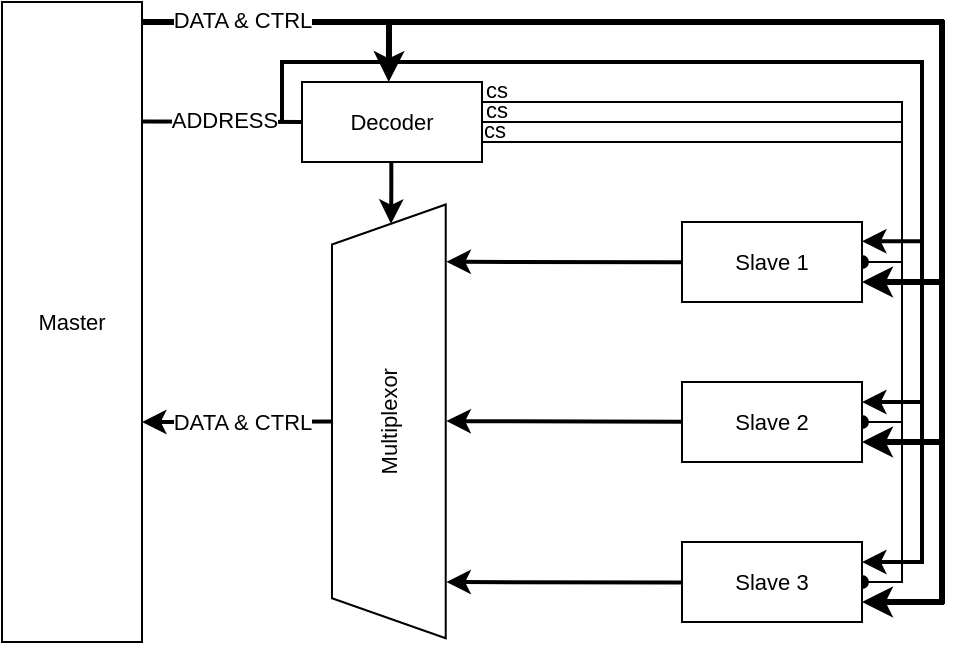 <mxfile version="20.3.7" type="device"><diagram name="Page-1" id="099fd60b-425b-db50-ffb0-6b813814b670"><mxGraphModel dx="983" dy="569" grid="1" gridSize="10" guides="1" tooltips="1" connect="1" arrows="1" fold="1" page="1" pageScale="1" pageWidth="850" pageHeight="1100" background="none" math="0" shadow="0"><root><mxCell id="0"/><mxCell id="1" parent="0"/><mxCell id="G6hY-SIGRNs9oXwlZSw1-133" value="Master" style="rounded=0;whiteSpace=wrap;html=1;fontSize=11;" parent="1" vertex="1"><mxGeometry x="180" y="330" width="70" height="320" as="geometry"/></mxCell><mxCell id="NXnYQoPQ9WJBftJK7qzk-1" style="edgeStyle=orthogonalEdgeStyle;rounded=0;orthogonalLoop=1;jettySize=auto;html=1;exitX=1;exitY=0.25;exitDx=0;exitDy=0;entryX=1;entryY=0.5;entryDx=0;entryDy=0;endArrow=oval;endFill=1;startSize=6;endSize=6;sourcePerimeterSpacing=0;targetPerimeterSpacing=0;jumpSize=6;" edge="1" parent="1" source="G6hY-SIGRNs9oXwlZSw1-135" target="G6hY-SIGRNs9oXwlZSw1-136"><mxGeometry relative="1" as="geometry"/></mxCell><mxCell id="NXnYQoPQ9WJBftJK7qzk-8" value="cs" style="edgeLabel;html=1;align=center;verticalAlign=middle;resizable=0;points=[];labelBackgroundColor=none;" vertex="1" connectable="0" parent="NXnYQoPQ9WJBftJK7qzk-1"><mxGeometry x="-0.85" y="1" relative="1" as="geometry"><mxPoint x="-17" y="-5" as="offset"/></mxGeometry></mxCell><mxCell id="NXnYQoPQ9WJBftJK7qzk-2" style="edgeStyle=orthogonalEdgeStyle;rounded=0;orthogonalLoop=1;jettySize=auto;html=1;entryX=1;entryY=0.5;entryDx=0;entryDy=0;endArrow=oval;endFill=1;" edge="1" parent="1" source="G6hY-SIGRNs9oXwlZSw1-135" target="G6hY-SIGRNs9oXwlZSw1-165"><mxGeometry relative="1" as="geometry"/></mxCell><mxCell id="NXnYQoPQ9WJBftJK7qzk-9" value="cs" style="edgeLabel;html=1;align=center;verticalAlign=middle;resizable=0;points=[];labelBackgroundColor=none;" vertex="1" connectable="0" parent="NXnYQoPQ9WJBftJK7qzk-2"><mxGeometry x="-0.776" y="2" relative="1" as="geometry"><mxPoint x="-36" y="-4" as="offset"/></mxGeometry></mxCell><mxCell id="NXnYQoPQ9WJBftJK7qzk-3" style="edgeStyle=orthogonalEdgeStyle;rounded=0;orthogonalLoop=1;jettySize=auto;html=1;exitX=1;exitY=0.75;exitDx=0;exitDy=0;entryX=1;entryY=0.5;entryDx=0;entryDy=0;endArrow=oval;endFill=1;" edge="1" parent="1" source="G6hY-SIGRNs9oXwlZSw1-135" target="G6hY-SIGRNs9oXwlZSw1-166"><mxGeometry relative="1" as="geometry"/></mxCell><mxCell id="NXnYQoPQ9WJBftJK7qzk-10" value="cs" style="edgeLabel;html=1;align=center;verticalAlign=middle;resizable=0;points=[];labelBackgroundColor=none;" vertex="1" connectable="0" parent="NXnYQoPQ9WJBftJK7qzk-3"><mxGeometry x="-0.777" y="3" relative="1" as="geometry"><mxPoint x="-44" y="-3" as="offset"/></mxGeometry></mxCell><mxCell id="G6hY-SIGRNs9oXwlZSw1-135" value="Decoder" style="rounded=0;whiteSpace=wrap;html=1;fontSize=11;" parent="1" vertex="1"><mxGeometry x="330" y="370" width="90" height="40" as="geometry"/></mxCell><mxCell id="G6hY-SIGRNs9oXwlZSw1-136" value="Slave 1" style="rounded=0;whiteSpace=wrap;html=1;fontSize=11;" parent="1" vertex="1"><mxGeometry x="520" y="440" width="90" height="40" as="geometry"/></mxCell><mxCell id="G6hY-SIGRNs9oXwlZSw1-165" value="Slave 2" style="rounded=0;whiteSpace=wrap;html=1;fontSize=11;" parent="1" vertex="1"><mxGeometry x="520" y="520" width="90" height="40" as="geometry"/></mxCell><mxCell id="G6hY-SIGRNs9oXwlZSw1-166" value="Slave 3" style="rounded=0;whiteSpace=wrap;html=1;fontSize=11;" parent="1" vertex="1"><mxGeometry x="520" y="600" width="90" height="40" as="geometry"/></mxCell><mxCell id="G6hY-SIGRNs9oXwlZSw1-167" value="Multiplexor" style="shape=trapezoid;perimeter=trapezoidPerimeter;whiteSpace=wrap;html=1;fixedSize=1;fontSize=11;rotation=-90;horizontal=1;" parent="1" vertex="1"><mxGeometry x="264.99" y="511.26" width="216.87" height="56.87" as="geometry"/></mxCell><mxCell id="G6hY-SIGRNs9oXwlZSw1-172" value="" style="endArrow=none;html=1;rounded=1;shadow=0;labelBackgroundColor=#FFF2CC;sketch=0;strokeWidth=2;fontSize=11;startSize=6;endSize=6;sourcePerimeterSpacing=0;targetPerimeterSpacing=0;jumpSize=5;" parent="1" edge="1"><mxGeometry width="50" height="50" relative="1" as="geometry"><mxPoint x="250" y="389.71" as="sourcePoint"/><mxPoint x="330" y="390" as="targetPoint"/><Array as="points"/></mxGeometry></mxCell><mxCell id="G6hY-SIGRNs9oXwlZSw1-173" value="ADDRESS" style="edgeLabel;html=1;align=center;verticalAlign=middle;resizable=0;points=[];fontSize=11;" parent="G6hY-SIGRNs9oXwlZSw1-172" vertex="1" connectable="0"><mxGeometry x="0.382" y="1" relative="1" as="geometry"><mxPoint x="-15" as="offset"/></mxGeometry></mxCell><mxCell id="G6hY-SIGRNs9oXwlZSw1-189" value="" style="endArrow=classic;html=1;rounded=1;shadow=0;labelBackgroundColor=#FFF2CC;sketch=0;strokeWidth=2;fontSize=11;startSize=6;endSize=6;sourcePerimeterSpacing=0;targetPerimeterSpacing=0;jumpSize=5;" parent="1" target="G6hY-SIGRNs9oXwlZSw1-167" edge="1"><mxGeometry width="50" height="50" relative="1" as="geometry"><mxPoint x="374.66" y="410" as="sourcePoint"/><mxPoint x="374.66" y="432.5" as="targetPoint"/><Array as="points"><mxPoint x="374.67" y="425"/></Array></mxGeometry></mxCell><mxCell id="G6hY-SIGRNs9oXwlZSw1-213" value="" style="endArrow=classic;html=1;rounded=1;shadow=0;labelBackgroundColor=#FFF2CC;sketch=0;strokeWidth=2;fontSize=11;startSize=6;endSize=6;sourcePerimeterSpacing=0;targetPerimeterSpacing=0;jumpSize=5;exitX=0.5;exitY=0;exitDx=0;exitDy=0;" parent="1" source="G6hY-SIGRNs9oXwlZSw1-167" edge="1"><mxGeometry width="50" height="50" relative="1" as="geometry"><mxPoint x="340" y="539.43" as="sourcePoint"/><mxPoint x="250" y="540" as="targetPoint"/></mxGeometry></mxCell><mxCell id="G6hY-SIGRNs9oXwlZSw1-214" value="DATA &amp;amp; CTRL" style="edgeLabel;html=1;align=center;verticalAlign=middle;resizable=0;points=[];fontSize=11;" parent="G6hY-SIGRNs9oXwlZSw1-213" vertex="1" connectable="0"><mxGeometry x="0.229" y="-1" relative="1" as="geometry"><mxPoint x="13" y="1" as="offset"/></mxGeometry></mxCell><mxCell id="NXnYQoPQ9WJBftJK7qzk-4" value="" style="endArrow=none;html=1;rounded=0;endFill=0;strokeWidth=2;" edge="1" parent="1"><mxGeometry width="50" height="50" relative="1" as="geometry"><mxPoint x="320" y="390" as="sourcePoint"/><mxPoint x="640" y="610.278" as="targetPoint"/><Array as="points"><mxPoint x="320" y="360"/><mxPoint x="640" y="360"/></Array></mxGeometry></mxCell><mxCell id="NXnYQoPQ9WJBftJK7qzk-5" value="" style="endArrow=classic;html=1;rounded=0;strokeWidth=2;" edge="1" parent="1"><mxGeometry width="50" height="50" relative="1" as="geometry"><mxPoint x="641" y="610" as="sourcePoint"/><mxPoint x="610" y="610" as="targetPoint"/></mxGeometry></mxCell><mxCell id="NXnYQoPQ9WJBftJK7qzk-6" value="" style="endArrow=classic;html=1;rounded=0;strokeWidth=2;" edge="1" parent="1"><mxGeometry width="50" height="50" relative="1" as="geometry"><mxPoint x="641" y="530" as="sourcePoint"/><mxPoint x="610" y="530" as="targetPoint"/></mxGeometry></mxCell><mxCell id="NXnYQoPQ9WJBftJK7qzk-7" value="" style="endArrow=classic;html=1;rounded=0;strokeWidth=2;" edge="1" parent="1"><mxGeometry width="50" height="50" relative="1" as="geometry"><mxPoint x="641" y="449.67" as="sourcePoint"/><mxPoint x="610" y="449.67" as="targetPoint"/></mxGeometry></mxCell><mxCell id="NXnYQoPQ9WJBftJK7qzk-11" value="" style="endArrow=classic;html=1;rounded=1;shadow=0;labelBackgroundColor=#FFF2CC;sketch=0;strokeWidth=2;fontSize=11;startSize=6;endSize=6;sourcePerimeterSpacing=0;targetPerimeterSpacing=0;jumpSize=5;entryX=0.939;entryY=1.006;entryDx=0;entryDy=0;entryPerimeter=0;" edge="1" parent="1"><mxGeometry width="50" height="50" relative="1" as="geometry"><mxPoint x="520" y="460.14" as="sourcePoint"/><mxPoint x="402.201" y="459.869" as="targetPoint"/></mxGeometry></mxCell><mxCell id="NXnYQoPQ9WJBftJK7qzk-12" value="" style="endArrow=classic;html=1;rounded=1;shadow=0;labelBackgroundColor=#FFF2CC;sketch=0;strokeWidth=2;fontSize=11;startSize=6;endSize=6;sourcePerimeterSpacing=0;targetPerimeterSpacing=0;jumpSize=5;entryX=0.939;entryY=1.006;entryDx=0;entryDy=0;entryPerimeter=0;" edge="1" parent="1"><mxGeometry width="50" height="50" relative="1" as="geometry"><mxPoint x="520" y="539.83" as="sourcePoint"/><mxPoint x="402.201" y="539.559" as="targetPoint"/></mxGeometry></mxCell><mxCell id="NXnYQoPQ9WJBftJK7qzk-13" value="" style="endArrow=classic;html=1;rounded=1;shadow=0;labelBackgroundColor=#FFF2CC;sketch=0;strokeWidth=2;fontSize=11;startSize=6;endSize=6;sourcePerimeterSpacing=0;targetPerimeterSpacing=0;jumpSize=5;entryX=0.939;entryY=1.006;entryDx=0;entryDy=0;entryPerimeter=0;" edge="1" parent="1"><mxGeometry width="50" height="50" relative="1" as="geometry"><mxPoint x="520" y="620.27" as="sourcePoint"/><mxPoint x="402.201" y="619.999" as="targetPoint"/></mxGeometry></mxCell><mxCell id="NXnYQoPQ9WJBftJK7qzk-17" value="" style="endArrow=none;html=1;rounded=1;shadow=0;labelBackgroundColor=#FFF2CC;sketch=0;strokeWidth=3;fontSize=11;startSize=6;endSize=6;sourcePerimeterSpacing=0;targetPerimeterSpacing=0;jumpSize=5;" edge="1" parent="1"><mxGeometry width="50" height="50" relative="1" as="geometry"><mxPoint x="250" y="340.0" as="sourcePoint"/><mxPoint x="651" y="340" as="targetPoint"/><Array as="points"/></mxGeometry></mxCell><mxCell id="NXnYQoPQ9WJBftJK7qzk-18" value="DATA &amp;amp; CTRL" style="edgeLabel;html=1;align=center;verticalAlign=middle;resizable=0;points=[];fontSize=11;" vertex="1" connectable="0" parent="NXnYQoPQ9WJBftJK7qzk-17"><mxGeometry x="0.382" y="1" relative="1" as="geometry"><mxPoint x="-227" as="offset"/></mxGeometry></mxCell><mxCell id="NXnYQoPQ9WJBftJK7qzk-25" value="" style="endArrow=none;html=1;rounded=1;shadow=0;labelBackgroundColor=#FFF2CC;sketch=0;strokeWidth=3;fontSize=11;startSize=6;endSize=6;sourcePerimeterSpacing=0;targetPerimeterSpacing=0;jumpSize=5;" edge="1" parent="1"><mxGeometry width="50" height="50" relative="1" as="geometry"><mxPoint x="650" y="631" as="sourcePoint"/><mxPoint x="650" y="339" as="targetPoint"/><Array as="points"/></mxGeometry></mxCell><mxCell id="NXnYQoPQ9WJBftJK7qzk-27" value="" style="endArrow=classic;html=1;rounded=0;strokeWidth=3;" edge="1" parent="1"><mxGeometry width="50" height="50" relative="1" as="geometry"><mxPoint x="651" y="630" as="sourcePoint"/><mxPoint x="610" y="630" as="targetPoint"/></mxGeometry></mxCell><mxCell id="NXnYQoPQ9WJBftJK7qzk-28" value="" style="endArrow=classic;html=1;rounded=0;strokeWidth=3;" edge="1" parent="1"><mxGeometry width="50" height="50" relative="1" as="geometry"><mxPoint x="651" y="550" as="sourcePoint"/><mxPoint x="610" y="550" as="targetPoint"/></mxGeometry></mxCell><mxCell id="NXnYQoPQ9WJBftJK7qzk-29" value="" style="endArrow=classic;html=1;rounded=0;strokeWidth=3;" edge="1" parent="1"><mxGeometry width="50" height="50" relative="1" as="geometry"><mxPoint x="651" y="470" as="sourcePoint"/><mxPoint x="610" y="470" as="targetPoint"/></mxGeometry></mxCell><mxCell id="NXnYQoPQ9WJBftJK7qzk-34" value="" style="endArrow=classic;html=1;rounded=1;shadow=0;labelBackgroundColor=#FFF2CC;sketch=0;strokeWidth=3;fontSize=11;startSize=6;endSize=6;sourcePerimeterSpacing=0;targetPerimeterSpacing=0;jumpSize=5;" edge="1" parent="1"><mxGeometry width="50" height="50" relative="1" as="geometry"><mxPoint x="373.5" y="339.12" as="sourcePoint"/><mxPoint x="373.338" y="370.003" as="targetPoint"/><Array as="points"><mxPoint x="373.51" y="354.12"/></Array></mxGeometry></mxCell></root></mxGraphModel></diagram></mxfile>